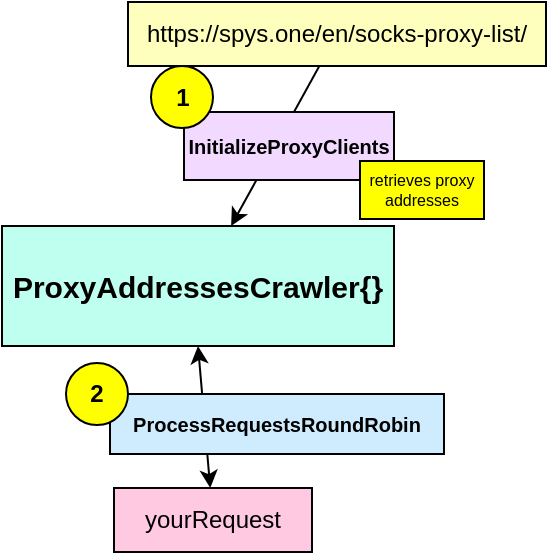 <mxfile version="11.1.4" type="device"><diagram id="ZdqnY76xzXhZI1iP8AkV" name="Page-1"><mxGraphModel dx="609" dy="423" grid="0" gridSize="10" guides="1" tooltips="1" connect="1" arrows="1" fold="1" page="0" pageScale="1" pageWidth="850" pageHeight="1100" math="0" shadow="0"><root><mxCell id="0"/><mxCell id="1" parent="0"/><mxCell id="8-tL808WjeAMATlnXUwJ-3" style="rounded=0;orthogonalLoop=1;jettySize=auto;html=1;" edge="1" parent="1" source="8-tL808WjeAMATlnXUwJ-2" target="8-tL808WjeAMATlnXUwJ-5"><mxGeometry relative="1" as="geometry"/></mxCell><mxCell id="8-tL808WjeAMATlnXUwJ-2" value="&lt;span&gt;&lt;span&gt;https://spys.one/en/socks-proxy-list/&lt;/span&gt;&lt;/span&gt;" style="rounded=0;whiteSpace=wrap;html=1;fillColor=#FFFFBD;fontStyle=0" vertex="1" parent="1"><mxGeometry x="132" y="159" width="209" height="32" as="geometry"/></mxCell><mxCell id="8-tL808WjeAMATlnXUwJ-5" value="ProxyAddressesCrawler{}" style="rounded=0;whiteSpace=wrap;html=1;fillColor=#BFFFF0;fontSize=15;fontStyle=1" vertex="1" parent="1"><mxGeometry x="69" y="271" width="196" height="60" as="geometry"/></mxCell><mxCell id="8-tL808WjeAMATlnXUwJ-1" value="InitializeProxyClients" style="rounded=0;whiteSpace=wrap;html=1;fillColor=#F2D9FF;fontSize=10;fontStyle=1" vertex="1" parent="1"><mxGeometry x="160" y="214" width="105" height="34" as="geometry"/></mxCell><mxCell id="8-tL808WjeAMATlnXUwJ-4" value="retrieves proxy addresses" style="rounded=0;whiteSpace=wrap;html=1;fillColor=#FFFF00;fontSize=8;fontStyle=0" vertex="1" parent="1"><mxGeometry x="248" y="238.5" width="62" height="29" as="geometry"/></mxCell><mxCell id="8-tL808WjeAMATlnXUwJ-8" style="edgeStyle=none;rounded=0;orthogonalLoop=1;jettySize=auto;html=1;fontSize=10;entryX=0.5;entryY=1;entryDx=0;entryDy=0;startArrow=classic;startFill=1;" edge="1" parent="1" source="8-tL808WjeAMATlnXUwJ-6" target="8-tL808WjeAMATlnXUwJ-5"><mxGeometry relative="1" as="geometry"><mxPoint x="269.621" y="298" as="targetPoint"/></mxGeometry></mxCell><mxCell id="8-tL808WjeAMATlnXUwJ-6" value="&lt;span&gt;&lt;span&gt;yourRequest&lt;/span&gt;&lt;/span&gt;" style="rounded=0;whiteSpace=wrap;html=1;fillColor=#FFC9E1;fontStyle=0" vertex="1" parent="1"><mxGeometry x="125" y="402" width="99" height="32" as="geometry"/></mxCell><mxCell id="8-tL808WjeAMATlnXUwJ-7" value="ProcessRequestsRoundRobin" style="rounded=0;whiteSpace=wrap;html=1;fillColor=#CFECFF;fontSize=10;fontStyle=1" vertex="1" parent="1"><mxGeometry x="123" y="355" width="167" height="30" as="geometry"/></mxCell><mxCell id="8-tL808WjeAMATlnXUwJ-10" value="1" style="ellipse;whiteSpace=wrap;html=1;aspect=fixed;fillColor=#FFFF00;fontSize=12;fontStyle=1" vertex="1" parent="1"><mxGeometry x="143.5" y="191" width="31" height="31" as="geometry"/></mxCell><mxCell id="8-tL808WjeAMATlnXUwJ-11" value="2" style="ellipse;whiteSpace=wrap;html=1;aspect=fixed;fillColor=#FFFF00;fontSize=12;fontStyle=1" vertex="1" parent="1"><mxGeometry x="101" y="339.5" width="31" height="31" as="geometry"/></mxCell></root></mxGraphModel></diagram></mxfile>